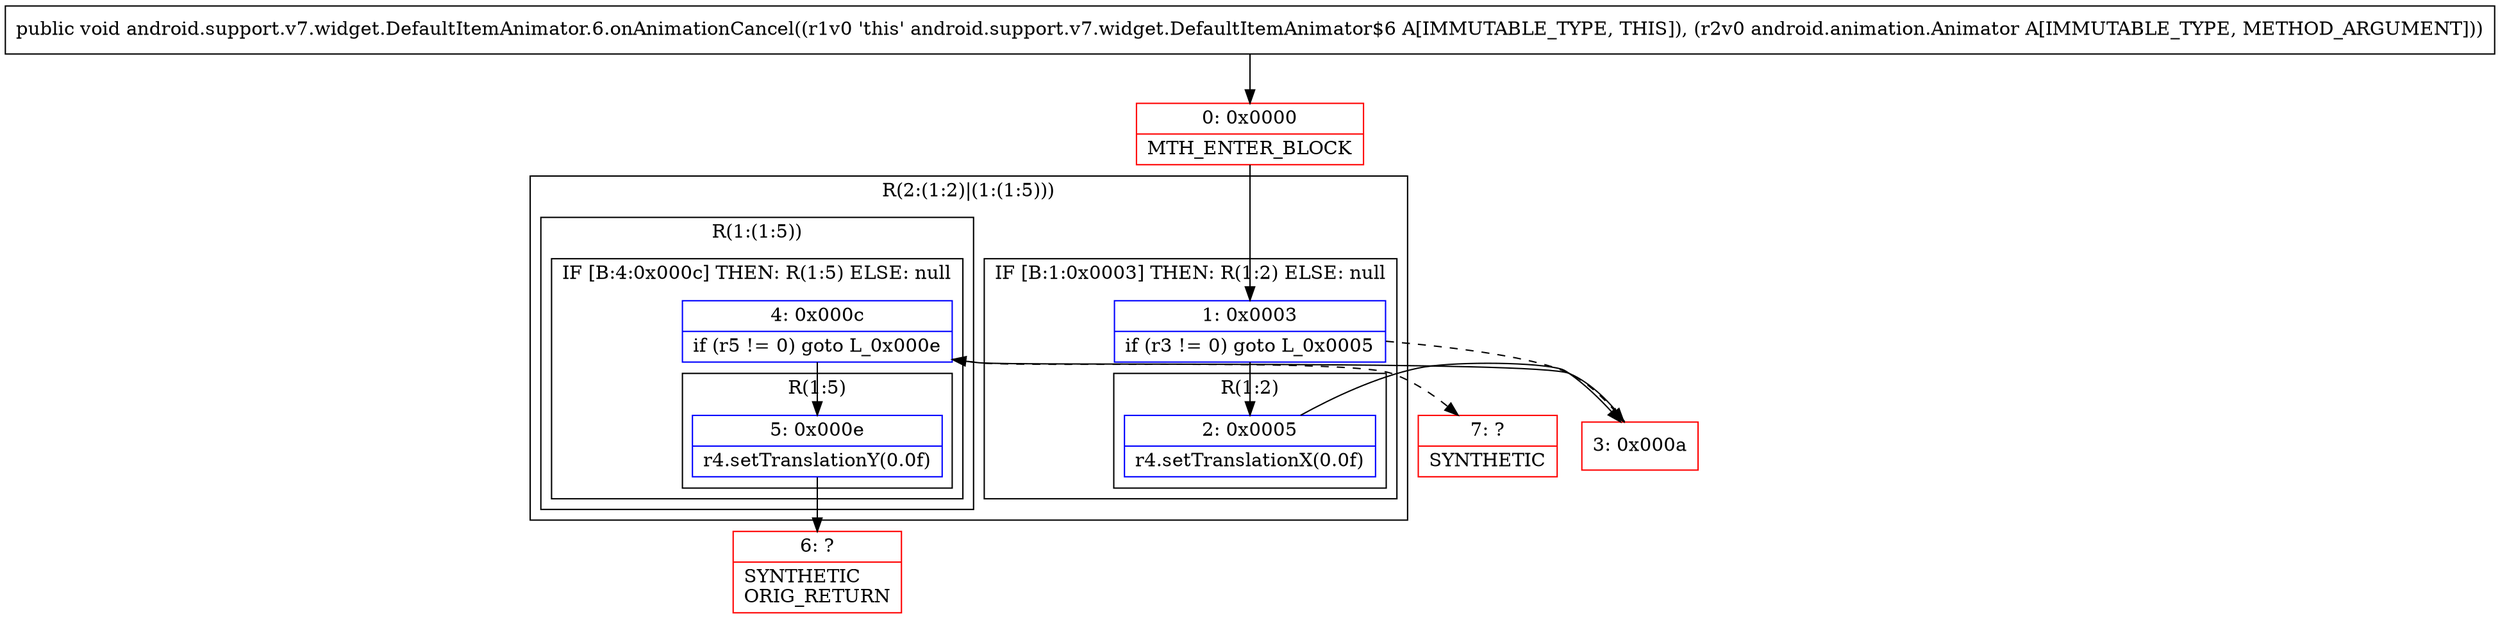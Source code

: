 digraph "CFG forandroid.support.v7.widget.DefaultItemAnimator.6.onAnimationCancel(Landroid\/animation\/Animator;)V" {
subgraph cluster_Region_1260860822 {
label = "R(2:(1:2)|(1:(1:5)))";
node [shape=record,color=blue];
subgraph cluster_IfRegion_1013068745 {
label = "IF [B:1:0x0003] THEN: R(1:2) ELSE: null";
node [shape=record,color=blue];
Node_1 [shape=record,label="{1\:\ 0x0003|if (r3 != 0) goto L_0x0005\l}"];
subgraph cluster_Region_722393157 {
label = "R(1:2)";
node [shape=record,color=blue];
Node_2 [shape=record,label="{2\:\ 0x0005|r4.setTranslationX(0.0f)\l}"];
}
}
subgraph cluster_Region_1068927972 {
label = "R(1:(1:5))";
node [shape=record,color=blue];
subgraph cluster_IfRegion_1305448961 {
label = "IF [B:4:0x000c] THEN: R(1:5) ELSE: null";
node [shape=record,color=blue];
Node_4 [shape=record,label="{4\:\ 0x000c|if (r5 != 0) goto L_0x000e\l}"];
subgraph cluster_Region_1620974602 {
label = "R(1:5)";
node [shape=record,color=blue];
Node_5 [shape=record,label="{5\:\ 0x000e|r4.setTranslationY(0.0f)\l}"];
}
}
}
}
Node_0 [shape=record,color=red,label="{0\:\ 0x0000|MTH_ENTER_BLOCK\l}"];
Node_3 [shape=record,color=red,label="{3\:\ 0x000a}"];
Node_6 [shape=record,color=red,label="{6\:\ ?|SYNTHETIC\lORIG_RETURN\l}"];
Node_7 [shape=record,color=red,label="{7\:\ ?|SYNTHETIC\l}"];
MethodNode[shape=record,label="{public void android.support.v7.widget.DefaultItemAnimator.6.onAnimationCancel((r1v0 'this' android.support.v7.widget.DefaultItemAnimator$6 A[IMMUTABLE_TYPE, THIS]), (r2v0 android.animation.Animator A[IMMUTABLE_TYPE, METHOD_ARGUMENT])) }"];
MethodNode -> Node_0;
Node_1 -> Node_2;
Node_1 -> Node_3[style=dashed];
Node_2 -> Node_3;
Node_4 -> Node_5;
Node_4 -> Node_7[style=dashed];
Node_5 -> Node_6;
Node_0 -> Node_1;
Node_3 -> Node_4;
}

